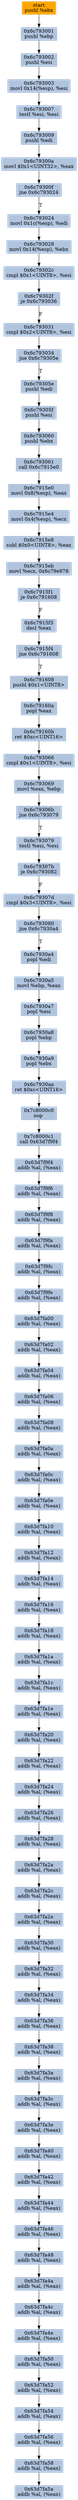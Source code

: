 digraph G {
node[shape=rectangle,style=filled,fillcolor=lightsteelblue,color=lightsteelblue]
bgcolor="transparent"
a0x6c793000pushl_ebx[label="start\npushl %ebx",color="lightgrey",fillcolor="orange"];
a0x6c793001pushl_ebp[label="0x6c793001\npushl %ebp"];
a0x6c793002pushl_esi[label="0x6c793002\npushl %esi"];
a0x6c793003movl_0x14esp__esi[label="0x6c793003\nmovl 0x14(%esp), %esi"];
a0x6c793007testl_esi_esi[label="0x6c793007\ntestl %esi, %esi"];
a0x6c793009pushl_edi[label="0x6c793009\npushl %edi"];
a0x6c79300amovl_0x1UINT32_eax[label="0x6c79300a\nmovl $0x1<UINT32>, %eax"];
a0x6c79300fjne_0x6c793024[label="0x6c79300f\njne 0x6c793024"];
a0x6c793024movl_0x1cesp__edi[label="0x6c793024\nmovl 0x1c(%esp), %edi"];
a0x6c793028movl_0x14esp__ebx[label="0x6c793028\nmovl 0x14(%esp), %ebx"];
a0x6c79302ccmpl_0x1UINT8_esi[label="0x6c79302c\ncmpl $0x1<UINT8>, %esi"];
a0x6c79302fje_0x6c793036[label="0x6c79302f\nje 0x6c793036"];
a0x6c793031cmpl_0x2UINT8_esi[label="0x6c793031\ncmpl $0x2<UINT8>, %esi"];
a0x6c793034jne_0x6c79305e[label="0x6c793034\njne 0x6c79305e"];
a0x6c79305epushl_edi[label="0x6c79305e\npushl %edi"];
a0x6c79305fpushl_esi[label="0x6c79305f\npushl %esi"];
a0x6c793060pushl_ebx[label="0x6c793060\npushl %ebx"];
a0x6c793061call_0x6c7915e0[label="0x6c793061\ncall 0x6c7915e0"];
a0x6c7915e0movl_0x8esp__eax[label="0x6c7915e0\nmovl 0x8(%esp), %eax"];
a0x6c7915e4movl_0x4esp__ecx[label="0x6c7915e4\nmovl 0x4(%esp), %ecx"];
a0x6c7915e8subl_0x0UINT8_eax[label="0x6c7915e8\nsubl $0x0<UINT8>, %eax"];
a0x6c7915ebmovl_ecx_0x6c79e978[label="0x6c7915eb\nmovl %ecx, 0x6c79e978"];
a0x6c7915f1je_0x6c791608[label="0x6c7915f1\nje 0x6c791608"];
a0x6c7915f3decl_eax[label="0x6c7915f3\ndecl %eax"];
a0x6c7915f4jne_0x6c791608[label="0x6c7915f4\njne 0x6c791608"];
a0x6c791608pushl_0x1UINT8[label="0x6c791608\npushl $0x1<UINT8>"];
a0x6c79160apopl_eax[label="0x6c79160a\npopl %eax"];
a0x6c79160bret_0xcUINT16[label="0x6c79160b\nret $0xc<UINT16>"];
a0x6c793066cmpl_0x1UINT8_esi[label="0x6c793066\ncmpl $0x1<UINT8>, %esi"];
a0x6c793069movl_eax_ebp[label="0x6c793069\nmovl %eax, %ebp"];
a0x6c79306bjne_0x6c793079[label="0x6c79306b\njne 0x6c793079"];
a0x6c793079testl_esi_esi[label="0x6c793079\ntestl %esi, %esi"];
a0x6c79307bje_0x6c793082[label="0x6c79307b\nje 0x6c793082"];
a0x6c79307dcmpl_0x3UINT8_esi[label="0x6c79307d\ncmpl $0x3<UINT8>, %esi"];
a0x6c793080jne_0x6c7930a4[label="0x6c793080\njne 0x6c7930a4"];
a0x6c7930a4popl_edi[label="0x6c7930a4\npopl %edi"];
a0x6c7930a5movl_ebp_eax[label="0x6c7930a5\nmovl %ebp, %eax"];
a0x6c7930a7popl_esi[label="0x6c7930a7\npopl %esi"];
a0x6c7930a8popl_ebp[label="0x6c7930a8\npopl %ebp"];
a0x6c7930a9popl_ebx[label="0x6c7930a9\npopl %ebx"];
a0x6c7930aaret_0xcUINT16[label="0x6c7930aa\nret $0xc<UINT16>"];
a0x7c8000c0nop_[label="0x7c8000c0\nnop "];
a0x7c8000c1call_0x63d7f9f4[label="0x7c8000c1\ncall 0x63d7f9f4"];
a0x63d7f9f4addb_al_eax_[label="0x63d7f9f4\naddb %al, (%eax)"];
a0x63d7f9f6addb_al_eax_[label="0x63d7f9f6\naddb %al, (%eax)"];
a0x63d7f9f8addb_al_eax_[label="0x63d7f9f8\naddb %al, (%eax)"];
a0x63d7f9faaddb_al_eax_[label="0x63d7f9fa\naddb %al, (%eax)"];
a0x63d7f9fcaddb_al_eax_[label="0x63d7f9fc\naddb %al, (%eax)"];
a0x63d7f9feaddb_al_eax_[label="0x63d7f9fe\naddb %al, (%eax)"];
a0x63d7fa00addb_al_eax_[label="0x63d7fa00\naddb %al, (%eax)"];
a0x63d7fa02addb_al_eax_[label="0x63d7fa02\naddb %al, (%eax)"];
a0x63d7fa04addb_al_eax_[label="0x63d7fa04\naddb %al, (%eax)"];
a0x63d7fa06addb_al_eax_[label="0x63d7fa06\naddb %al, (%eax)"];
a0x63d7fa08addb_al_eax_[label="0x63d7fa08\naddb %al, (%eax)"];
a0x63d7fa0aaddb_al_eax_[label="0x63d7fa0a\naddb %al, (%eax)"];
a0x63d7fa0caddb_al_eax_[label="0x63d7fa0c\naddb %al, (%eax)"];
a0x63d7fa0eaddb_al_eax_[label="0x63d7fa0e\naddb %al, (%eax)"];
a0x63d7fa10addb_al_eax_[label="0x63d7fa10\naddb %al, (%eax)"];
a0x63d7fa12addb_al_eax_[label="0x63d7fa12\naddb %al, (%eax)"];
a0x63d7fa14addb_al_eax_[label="0x63d7fa14\naddb %al, (%eax)"];
a0x63d7fa16addb_al_eax_[label="0x63d7fa16\naddb %al, (%eax)"];
a0x63d7fa18addb_al_eax_[label="0x63d7fa18\naddb %al, (%eax)"];
a0x63d7fa1aaddb_al_eax_[label="0x63d7fa1a\naddb %al, (%eax)"];
a0x63d7fa1caddb_al_eax_[label="0x63d7fa1c\naddb %al, (%eax)"];
a0x63d7fa1eaddb_al_eax_[label="0x63d7fa1e\naddb %al, (%eax)"];
a0x63d7fa20addb_al_eax_[label="0x63d7fa20\naddb %al, (%eax)"];
a0x63d7fa22addb_al_eax_[label="0x63d7fa22\naddb %al, (%eax)"];
a0x63d7fa24addb_al_eax_[label="0x63d7fa24\naddb %al, (%eax)"];
a0x63d7fa26addb_al_eax_[label="0x63d7fa26\naddb %al, (%eax)"];
a0x63d7fa28addb_al_eax_[label="0x63d7fa28\naddb %al, (%eax)"];
a0x63d7fa2aaddb_al_eax_[label="0x63d7fa2a\naddb %al, (%eax)"];
a0x63d7fa2caddb_al_eax_[label="0x63d7fa2c\naddb %al, (%eax)"];
a0x63d7fa2eaddb_al_eax_[label="0x63d7fa2e\naddb %al, (%eax)"];
a0x63d7fa30addb_al_eax_[label="0x63d7fa30\naddb %al, (%eax)"];
a0x63d7fa32addb_al_eax_[label="0x63d7fa32\naddb %al, (%eax)"];
a0x63d7fa34addb_al_eax_[label="0x63d7fa34\naddb %al, (%eax)"];
a0x63d7fa36addb_al_eax_[label="0x63d7fa36\naddb %al, (%eax)"];
a0x63d7fa38addb_al_eax_[label="0x63d7fa38\naddb %al, (%eax)"];
a0x63d7fa3aaddb_al_eax_[label="0x63d7fa3a\naddb %al, (%eax)"];
a0x63d7fa3caddb_al_eax_[label="0x63d7fa3c\naddb %al, (%eax)"];
a0x63d7fa3eaddb_al_eax_[label="0x63d7fa3e\naddb %al, (%eax)"];
a0x63d7fa40addb_al_eax_[label="0x63d7fa40\naddb %al, (%eax)"];
a0x63d7fa42addb_al_eax_[label="0x63d7fa42\naddb %al, (%eax)"];
a0x63d7fa44addb_al_eax_[label="0x63d7fa44\naddb %al, (%eax)"];
a0x63d7fa46addb_al_eax_[label="0x63d7fa46\naddb %al, (%eax)"];
a0x63d7fa48addb_al_eax_[label="0x63d7fa48\naddb %al, (%eax)"];
a0x63d7fa4aaddb_al_eax_[label="0x63d7fa4a\naddb %al, (%eax)"];
a0x63d7fa4caddb_al_eax_[label="0x63d7fa4c\naddb %al, (%eax)"];
a0x63d7fa4eaddb_al_eax_[label="0x63d7fa4e\naddb %al, (%eax)"];
a0x63d7fa50addb_al_eax_[label="0x63d7fa50\naddb %al, (%eax)"];
a0x63d7fa52addb_al_eax_[label="0x63d7fa52\naddb %al, (%eax)"];
a0x63d7fa54addb_al_eax_[label="0x63d7fa54\naddb %al, (%eax)"];
a0x63d7fa56addb_al_eax_[label="0x63d7fa56\naddb %al, (%eax)"];
a0x63d7fa58addb_al_eax_[label="0x63d7fa58\naddb %al, (%eax)"];
a0x63d7fa5aaddb_al_eax_[label="0x63d7fa5a\naddb %al, (%eax)"];
a0x6c793000pushl_ebx -> a0x6c793001pushl_ebp [color="#000000"];
a0x6c793001pushl_ebp -> a0x6c793002pushl_esi [color="#000000"];
a0x6c793002pushl_esi -> a0x6c793003movl_0x14esp__esi [color="#000000"];
a0x6c793003movl_0x14esp__esi -> a0x6c793007testl_esi_esi [color="#000000"];
a0x6c793007testl_esi_esi -> a0x6c793009pushl_edi [color="#000000"];
a0x6c793009pushl_edi -> a0x6c79300amovl_0x1UINT32_eax [color="#000000"];
a0x6c79300amovl_0x1UINT32_eax -> a0x6c79300fjne_0x6c793024 [color="#000000"];
a0x6c79300fjne_0x6c793024 -> a0x6c793024movl_0x1cesp__edi [color="#000000",label="T"];
a0x6c793024movl_0x1cesp__edi -> a0x6c793028movl_0x14esp__ebx [color="#000000"];
a0x6c793028movl_0x14esp__ebx -> a0x6c79302ccmpl_0x1UINT8_esi [color="#000000"];
a0x6c79302ccmpl_0x1UINT8_esi -> a0x6c79302fje_0x6c793036 [color="#000000"];
a0x6c79302fje_0x6c793036 -> a0x6c793031cmpl_0x2UINT8_esi [color="#000000",label="F"];
a0x6c793031cmpl_0x2UINT8_esi -> a0x6c793034jne_0x6c79305e [color="#000000"];
a0x6c793034jne_0x6c79305e -> a0x6c79305epushl_edi [color="#000000",label="T"];
a0x6c79305epushl_edi -> a0x6c79305fpushl_esi [color="#000000"];
a0x6c79305fpushl_esi -> a0x6c793060pushl_ebx [color="#000000"];
a0x6c793060pushl_ebx -> a0x6c793061call_0x6c7915e0 [color="#000000"];
a0x6c793061call_0x6c7915e0 -> a0x6c7915e0movl_0x8esp__eax [color="#000000"];
a0x6c7915e0movl_0x8esp__eax -> a0x6c7915e4movl_0x4esp__ecx [color="#000000"];
a0x6c7915e4movl_0x4esp__ecx -> a0x6c7915e8subl_0x0UINT8_eax [color="#000000"];
a0x6c7915e8subl_0x0UINT8_eax -> a0x6c7915ebmovl_ecx_0x6c79e978 [color="#000000"];
a0x6c7915ebmovl_ecx_0x6c79e978 -> a0x6c7915f1je_0x6c791608 [color="#000000"];
a0x6c7915f1je_0x6c791608 -> a0x6c7915f3decl_eax [color="#000000",label="F"];
a0x6c7915f3decl_eax -> a0x6c7915f4jne_0x6c791608 [color="#000000"];
a0x6c7915f4jne_0x6c791608 -> a0x6c791608pushl_0x1UINT8 [color="#000000",label="T"];
a0x6c791608pushl_0x1UINT8 -> a0x6c79160apopl_eax [color="#000000"];
a0x6c79160apopl_eax -> a0x6c79160bret_0xcUINT16 [color="#000000"];
a0x6c79160bret_0xcUINT16 -> a0x6c793066cmpl_0x1UINT8_esi [color="#000000"];
a0x6c793066cmpl_0x1UINT8_esi -> a0x6c793069movl_eax_ebp [color="#000000"];
a0x6c793069movl_eax_ebp -> a0x6c79306bjne_0x6c793079 [color="#000000"];
a0x6c79306bjne_0x6c793079 -> a0x6c793079testl_esi_esi [color="#000000",label="T"];
a0x6c793079testl_esi_esi -> a0x6c79307bje_0x6c793082 [color="#000000"];
a0x6c79307bje_0x6c793082 -> a0x6c79307dcmpl_0x3UINT8_esi [color="#000000",label="F"];
a0x6c79307dcmpl_0x3UINT8_esi -> a0x6c793080jne_0x6c7930a4 [color="#000000"];
a0x6c793080jne_0x6c7930a4 -> a0x6c7930a4popl_edi [color="#000000",label="T"];
a0x6c7930a4popl_edi -> a0x6c7930a5movl_ebp_eax [color="#000000"];
a0x6c7930a5movl_ebp_eax -> a0x6c7930a7popl_esi [color="#000000"];
a0x6c7930a7popl_esi -> a0x6c7930a8popl_ebp [color="#000000"];
a0x6c7930a8popl_ebp -> a0x6c7930a9popl_ebx [color="#000000"];
a0x6c7930a9popl_ebx -> a0x6c7930aaret_0xcUINT16 [color="#000000"];
a0x6c7930aaret_0xcUINT16 -> a0x7c8000c0nop_ [color="#000000"];
a0x7c8000c0nop_ -> a0x7c8000c1call_0x63d7f9f4 [color="#000000"];
a0x7c8000c1call_0x63d7f9f4 -> a0x63d7f9f4addb_al_eax_ [color="#000000"];
a0x63d7f9f4addb_al_eax_ -> a0x63d7f9f6addb_al_eax_ [color="#000000"];
a0x63d7f9f6addb_al_eax_ -> a0x63d7f9f8addb_al_eax_ [color="#000000"];
a0x63d7f9f8addb_al_eax_ -> a0x63d7f9faaddb_al_eax_ [color="#000000"];
a0x63d7f9faaddb_al_eax_ -> a0x63d7f9fcaddb_al_eax_ [color="#000000"];
a0x63d7f9fcaddb_al_eax_ -> a0x63d7f9feaddb_al_eax_ [color="#000000"];
a0x63d7f9feaddb_al_eax_ -> a0x63d7fa00addb_al_eax_ [color="#000000"];
a0x63d7fa00addb_al_eax_ -> a0x63d7fa02addb_al_eax_ [color="#000000"];
a0x63d7fa02addb_al_eax_ -> a0x63d7fa04addb_al_eax_ [color="#000000"];
a0x63d7fa04addb_al_eax_ -> a0x63d7fa06addb_al_eax_ [color="#000000"];
a0x63d7fa06addb_al_eax_ -> a0x63d7fa08addb_al_eax_ [color="#000000"];
a0x63d7fa08addb_al_eax_ -> a0x63d7fa0aaddb_al_eax_ [color="#000000"];
a0x63d7fa0aaddb_al_eax_ -> a0x63d7fa0caddb_al_eax_ [color="#000000"];
a0x63d7fa0caddb_al_eax_ -> a0x63d7fa0eaddb_al_eax_ [color="#000000"];
a0x63d7fa0eaddb_al_eax_ -> a0x63d7fa10addb_al_eax_ [color="#000000"];
a0x63d7fa10addb_al_eax_ -> a0x63d7fa12addb_al_eax_ [color="#000000"];
a0x63d7fa12addb_al_eax_ -> a0x63d7fa14addb_al_eax_ [color="#000000"];
a0x63d7fa14addb_al_eax_ -> a0x63d7fa16addb_al_eax_ [color="#000000"];
a0x63d7fa16addb_al_eax_ -> a0x63d7fa18addb_al_eax_ [color="#000000"];
a0x63d7fa18addb_al_eax_ -> a0x63d7fa1aaddb_al_eax_ [color="#000000"];
a0x63d7fa1aaddb_al_eax_ -> a0x63d7fa1caddb_al_eax_ [color="#000000"];
a0x63d7fa1caddb_al_eax_ -> a0x63d7fa1eaddb_al_eax_ [color="#000000"];
a0x63d7fa1eaddb_al_eax_ -> a0x63d7fa20addb_al_eax_ [color="#000000"];
a0x63d7fa20addb_al_eax_ -> a0x63d7fa22addb_al_eax_ [color="#000000"];
a0x63d7fa22addb_al_eax_ -> a0x63d7fa24addb_al_eax_ [color="#000000"];
a0x63d7fa24addb_al_eax_ -> a0x63d7fa26addb_al_eax_ [color="#000000"];
a0x63d7fa26addb_al_eax_ -> a0x63d7fa28addb_al_eax_ [color="#000000"];
a0x63d7fa28addb_al_eax_ -> a0x63d7fa2aaddb_al_eax_ [color="#000000"];
a0x63d7fa2aaddb_al_eax_ -> a0x63d7fa2caddb_al_eax_ [color="#000000"];
a0x63d7fa2caddb_al_eax_ -> a0x63d7fa2eaddb_al_eax_ [color="#000000"];
a0x63d7fa2eaddb_al_eax_ -> a0x63d7fa30addb_al_eax_ [color="#000000"];
a0x63d7fa30addb_al_eax_ -> a0x63d7fa32addb_al_eax_ [color="#000000"];
a0x63d7fa32addb_al_eax_ -> a0x63d7fa34addb_al_eax_ [color="#000000"];
a0x63d7fa34addb_al_eax_ -> a0x63d7fa36addb_al_eax_ [color="#000000"];
a0x63d7fa36addb_al_eax_ -> a0x63d7fa38addb_al_eax_ [color="#000000"];
a0x63d7fa38addb_al_eax_ -> a0x63d7fa3aaddb_al_eax_ [color="#000000"];
a0x63d7fa3aaddb_al_eax_ -> a0x63d7fa3caddb_al_eax_ [color="#000000"];
a0x63d7fa3caddb_al_eax_ -> a0x63d7fa3eaddb_al_eax_ [color="#000000"];
a0x63d7fa3eaddb_al_eax_ -> a0x63d7fa40addb_al_eax_ [color="#000000"];
a0x63d7fa40addb_al_eax_ -> a0x63d7fa42addb_al_eax_ [color="#000000"];
a0x63d7fa42addb_al_eax_ -> a0x63d7fa44addb_al_eax_ [color="#000000"];
a0x63d7fa44addb_al_eax_ -> a0x63d7fa46addb_al_eax_ [color="#000000"];
a0x63d7fa46addb_al_eax_ -> a0x63d7fa48addb_al_eax_ [color="#000000"];
a0x63d7fa48addb_al_eax_ -> a0x63d7fa4aaddb_al_eax_ [color="#000000"];
a0x63d7fa4aaddb_al_eax_ -> a0x63d7fa4caddb_al_eax_ [color="#000000"];
a0x63d7fa4caddb_al_eax_ -> a0x63d7fa4eaddb_al_eax_ [color="#000000"];
a0x63d7fa4eaddb_al_eax_ -> a0x63d7fa50addb_al_eax_ [color="#000000"];
a0x63d7fa50addb_al_eax_ -> a0x63d7fa52addb_al_eax_ [color="#000000"];
a0x63d7fa52addb_al_eax_ -> a0x63d7fa54addb_al_eax_ [color="#000000"];
a0x63d7fa54addb_al_eax_ -> a0x63d7fa56addb_al_eax_ [color="#000000"];
a0x63d7fa56addb_al_eax_ -> a0x63d7fa58addb_al_eax_ [color="#000000"];
a0x63d7fa58addb_al_eax_ -> a0x63d7fa5aaddb_al_eax_ [color="#000000"];
}
